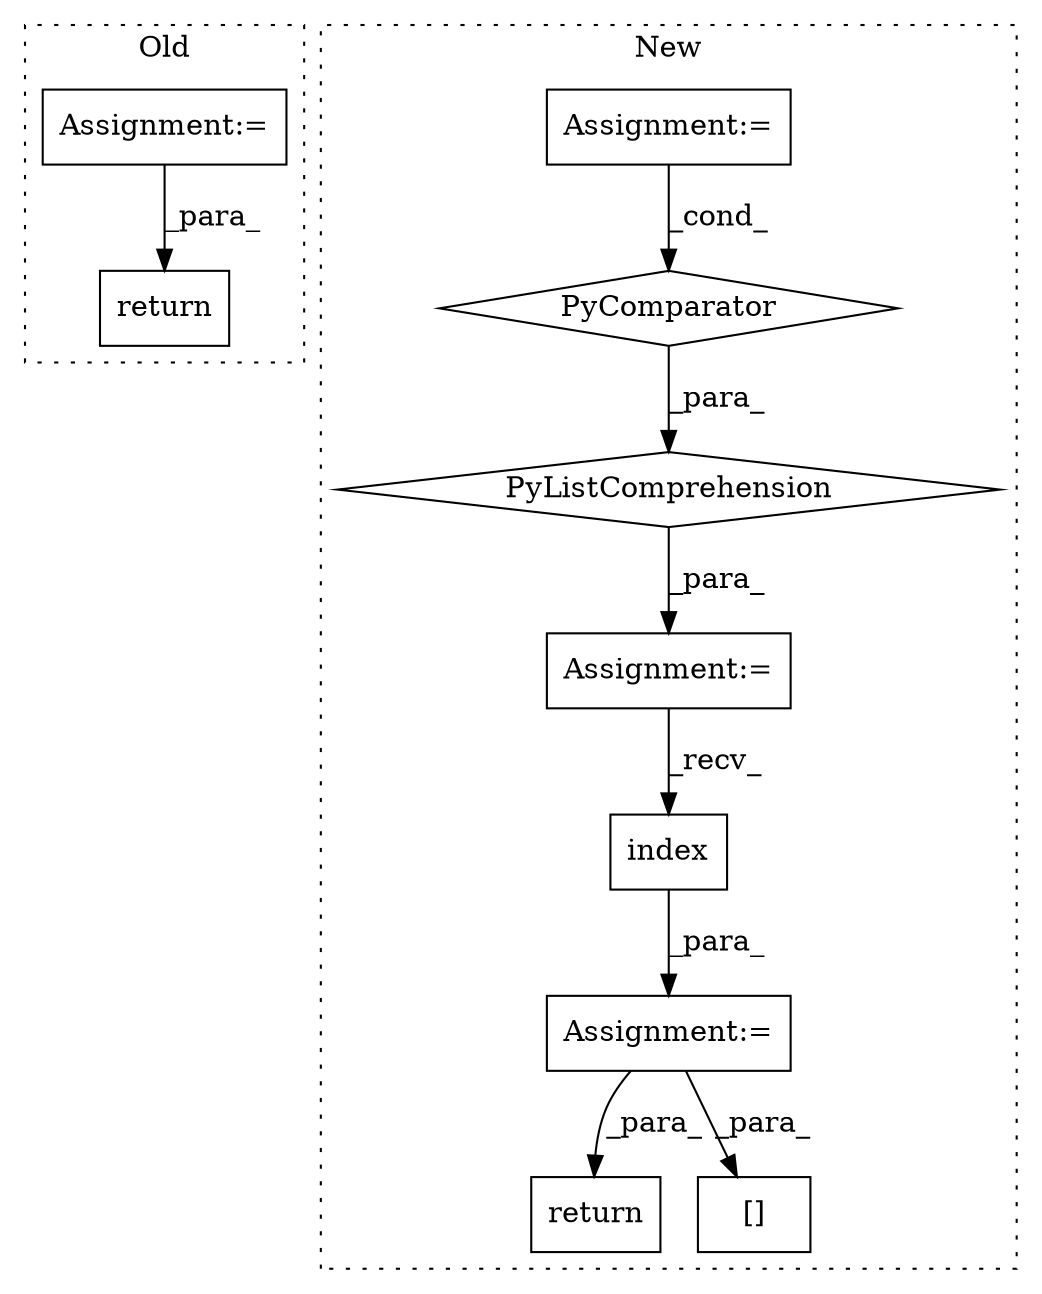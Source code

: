 digraph G {
subgraph cluster0 {
1 [label="return" a="41" s="1482" l="7" shape="box"];
5 [label="Assignment:=" a="7" s="1291" l="1" shape="box"];
label = "Old";
style="dotted";
}
subgraph cluster1 {
2 [label="index" a="32" s="1772,1795" l="6,1" shape="box"];
3 [label="return" a="41" s="1952" l="7" shape="box"];
4 [label="Assignment:=" a="7" s="1766" l="1" shape="box"];
6 [label="[]" a="2" s="1973,1990" l="10,1" shape="box"];
7 [label="PyListComprehension" a="109" s="1600" l="103" shape="diamond"];
8 [label="PyComparator" a="113" s="1670" l="25" shape="diamond"];
9 [label="Assignment:=" a="7" s="1670" l="25" shape="box"];
10 [label="Assignment:=" a="7" s="1588" l="12" shape="box"];
label = "New";
style="dotted";
}
2 -> 4 [label="_para_"];
4 -> 6 [label="_para_"];
4 -> 3 [label="_para_"];
5 -> 1 [label="_para_"];
7 -> 10 [label="_para_"];
8 -> 7 [label="_para_"];
9 -> 8 [label="_cond_"];
10 -> 2 [label="_recv_"];
}